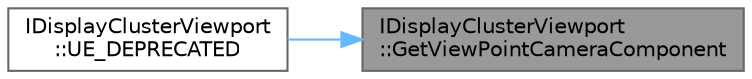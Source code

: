 digraph "IDisplayClusterViewport::GetViewPointCameraComponent"
{
 // INTERACTIVE_SVG=YES
 // LATEX_PDF_SIZE
  bgcolor="transparent";
  edge [fontname=Helvetica,fontsize=10,labelfontname=Helvetica,labelfontsize=10];
  node [fontname=Helvetica,fontsize=10,shape=box,height=0.2,width=0.4];
  rankdir="RL";
  Node1 [id="Node000001",label="IDisplayClusterViewport\l::GetViewPointCameraComponent",height=0.2,width=0.4,color="gray40", fillcolor="grey60", style="filled", fontcolor="black",tooltip="Return view point camera component for this viewport."];
  Node1 -> Node2 [id="edge1_Node000001_Node000002",dir="back",color="steelblue1",style="solid",tooltip=" "];
  Node2 [id="Node000002",label="IDisplayClusterViewport\l::UE_DEPRECATED",height=0.2,width=0.4,color="grey40", fillcolor="white", style="filled",URL="$d6/ddc/classIDisplayClusterViewport.html#a87be64d383a8cc7740eb0e6de04bfb04",tooltip="Return view point camera component for this viewport."];
}
